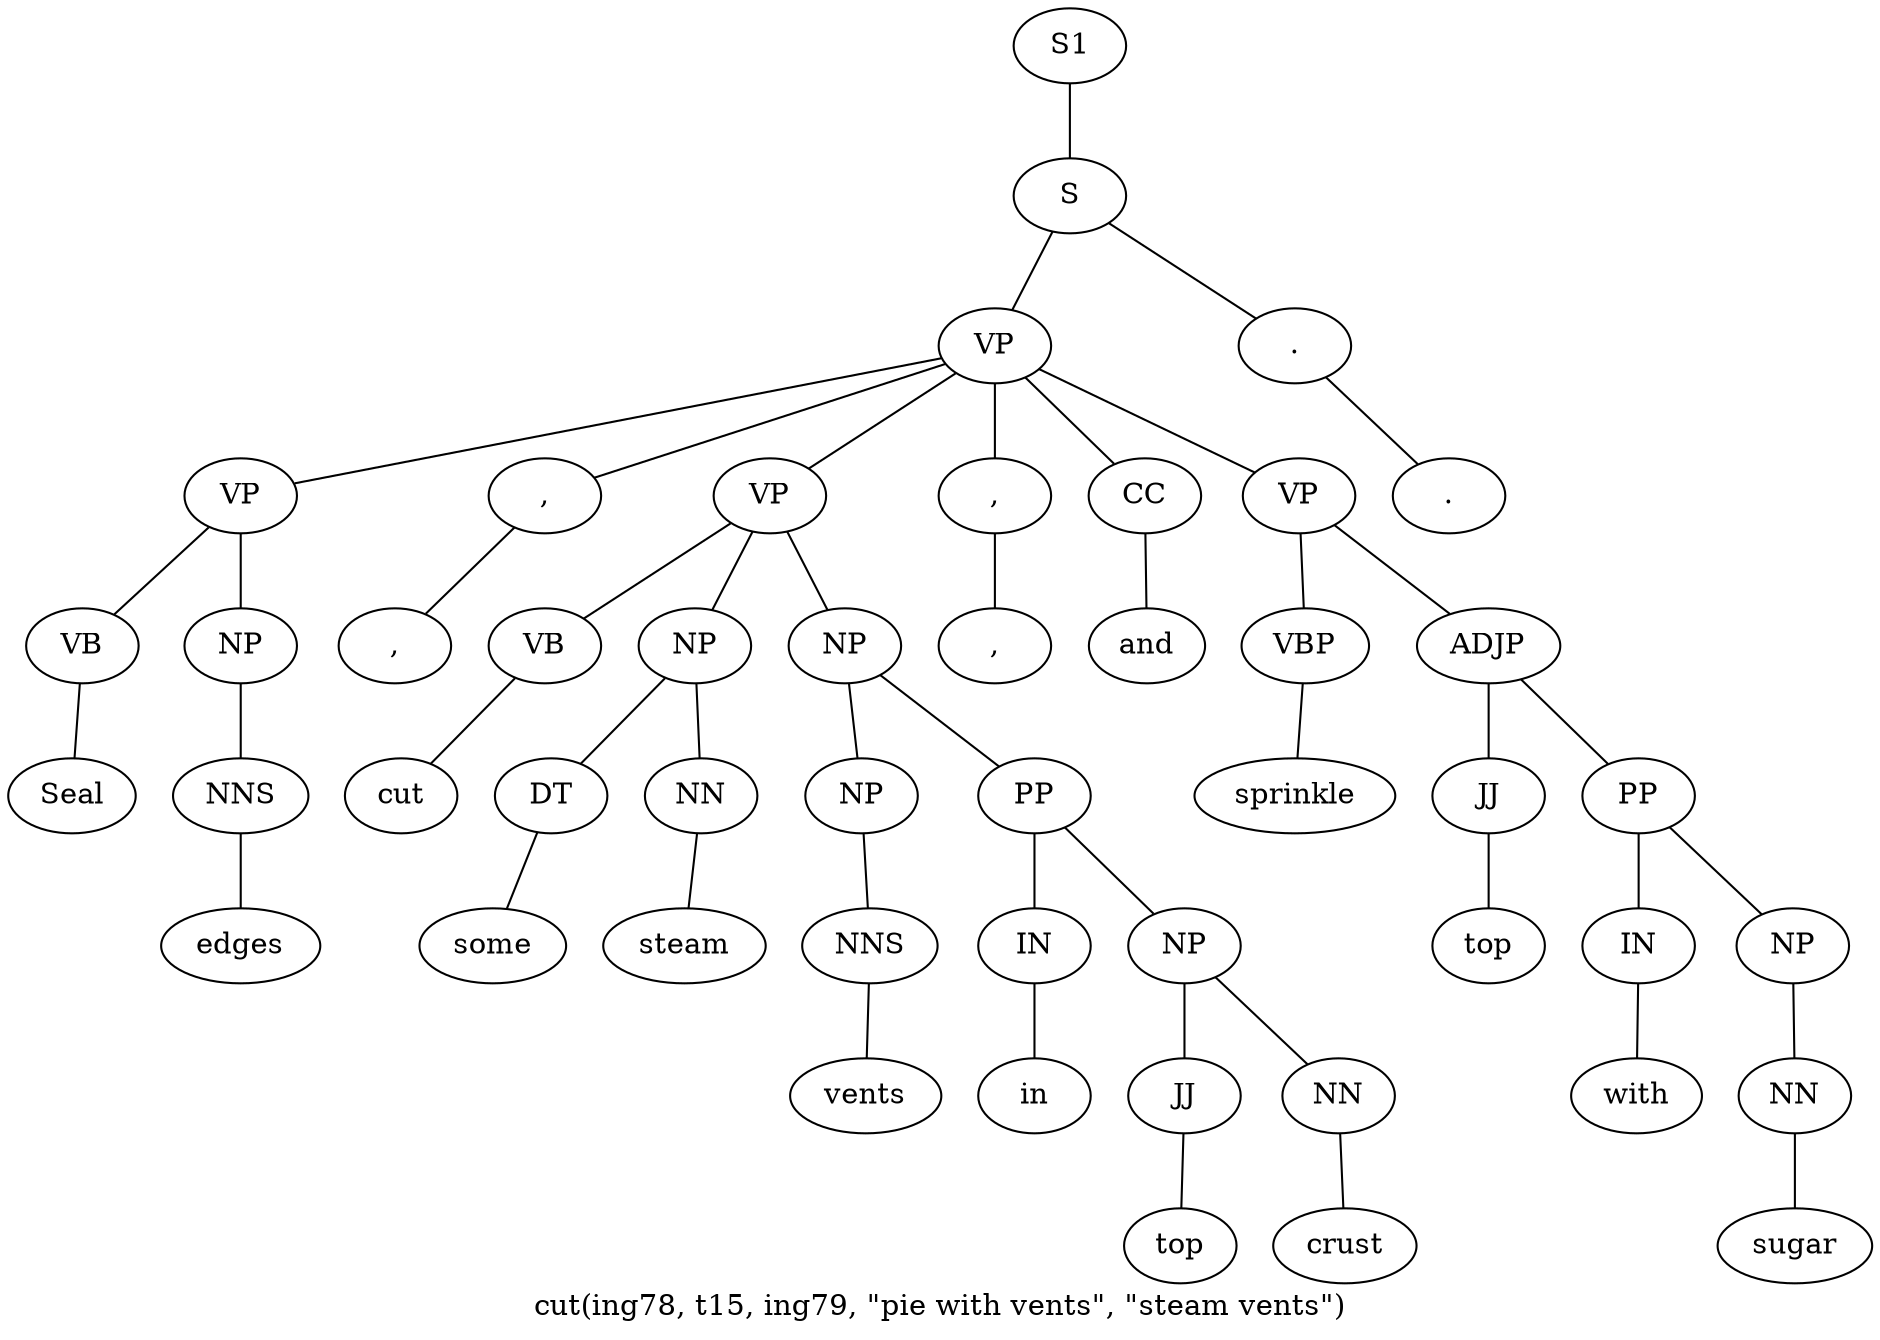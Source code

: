 graph SyntaxGraph {
	label = "cut(ing78, t15, ing79, \"pie with vents\", \"steam vents\")";
	Node0 [label="S1"];
	Node1 [label="S"];
	Node2 [label="VP"];
	Node3 [label="VP"];
	Node4 [label="VB"];
	Node5 [label="Seal"];
	Node6 [label="NP"];
	Node7 [label="NNS"];
	Node8 [label="edges"];
	Node9 [label=","];
	Node10 [label=","];
	Node11 [label="VP"];
	Node12 [label="VB"];
	Node13 [label="cut"];
	Node14 [label="NP"];
	Node15 [label="DT"];
	Node16 [label="some"];
	Node17 [label="NN"];
	Node18 [label="steam"];
	Node19 [label="NP"];
	Node20 [label="NP"];
	Node21 [label="NNS"];
	Node22 [label="vents"];
	Node23 [label="PP"];
	Node24 [label="IN"];
	Node25 [label="in"];
	Node26 [label="NP"];
	Node27 [label="JJ"];
	Node28 [label="top"];
	Node29 [label="NN"];
	Node30 [label="crust"];
	Node31 [label=","];
	Node32 [label=","];
	Node33 [label="CC"];
	Node34 [label="and"];
	Node35 [label="VP"];
	Node36 [label="VBP"];
	Node37 [label="sprinkle"];
	Node38 [label="ADJP"];
	Node39 [label="JJ"];
	Node40 [label="top"];
	Node41 [label="PP"];
	Node42 [label="IN"];
	Node43 [label="with"];
	Node44 [label="NP"];
	Node45 [label="NN"];
	Node46 [label="sugar"];
	Node47 [label="."];
	Node48 [label="."];

	Node0 -- Node1;
	Node1 -- Node2;
	Node1 -- Node47;
	Node2 -- Node3;
	Node2 -- Node9;
	Node2 -- Node11;
	Node2 -- Node31;
	Node2 -- Node33;
	Node2 -- Node35;
	Node3 -- Node4;
	Node3 -- Node6;
	Node4 -- Node5;
	Node6 -- Node7;
	Node7 -- Node8;
	Node9 -- Node10;
	Node11 -- Node12;
	Node11 -- Node14;
	Node11 -- Node19;
	Node12 -- Node13;
	Node14 -- Node15;
	Node14 -- Node17;
	Node15 -- Node16;
	Node17 -- Node18;
	Node19 -- Node20;
	Node19 -- Node23;
	Node20 -- Node21;
	Node21 -- Node22;
	Node23 -- Node24;
	Node23 -- Node26;
	Node24 -- Node25;
	Node26 -- Node27;
	Node26 -- Node29;
	Node27 -- Node28;
	Node29 -- Node30;
	Node31 -- Node32;
	Node33 -- Node34;
	Node35 -- Node36;
	Node35 -- Node38;
	Node36 -- Node37;
	Node38 -- Node39;
	Node38 -- Node41;
	Node39 -- Node40;
	Node41 -- Node42;
	Node41 -- Node44;
	Node42 -- Node43;
	Node44 -- Node45;
	Node45 -- Node46;
	Node47 -- Node48;
}
